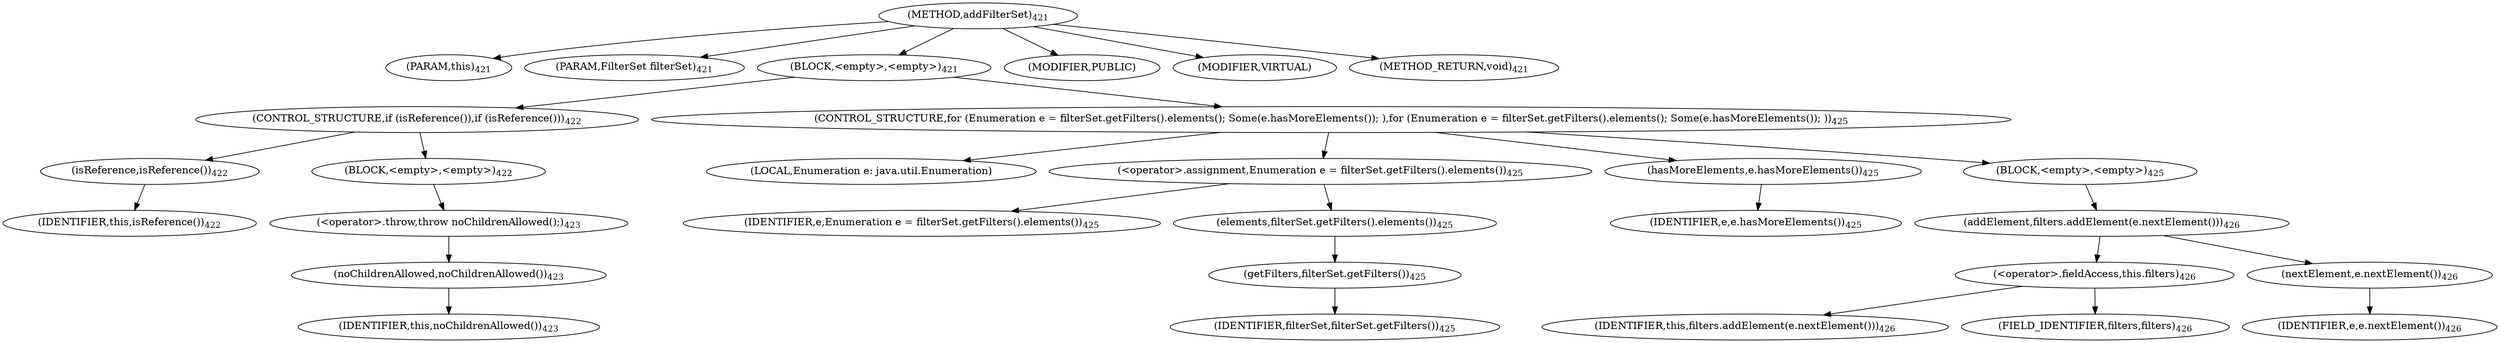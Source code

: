 digraph "addFilterSet" {  
"795" [label = <(METHOD,addFilterSet)<SUB>421</SUB>> ]
"98" [label = <(PARAM,this)<SUB>421</SUB>> ]
"796" [label = <(PARAM,FilterSet filterSet)<SUB>421</SUB>> ]
"797" [label = <(BLOCK,&lt;empty&gt;,&lt;empty&gt;)<SUB>421</SUB>> ]
"798" [label = <(CONTROL_STRUCTURE,if (isReference()),if (isReference()))<SUB>422</SUB>> ]
"799" [label = <(isReference,isReference())<SUB>422</SUB>> ]
"97" [label = <(IDENTIFIER,this,isReference())<SUB>422</SUB>> ]
"800" [label = <(BLOCK,&lt;empty&gt;,&lt;empty&gt;)<SUB>422</SUB>> ]
"801" [label = <(&lt;operator&gt;.throw,throw noChildrenAllowed();)<SUB>423</SUB>> ]
"802" [label = <(noChildrenAllowed,noChildrenAllowed())<SUB>423</SUB>> ]
"99" [label = <(IDENTIFIER,this,noChildrenAllowed())<SUB>423</SUB>> ]
"803" [label = <(CONTROL_STRUCTURE,for (Enumeration e = filterSet.getFilters().elements(); Some(e.hasMoreElements()); ),for (Enumeration e = filterSet.getFilters().elements(); Some(e.hasMoreElements()); ))<SUB>425</SUB>> ]
"804" [label = <(LOCAL,Enumeration e: java.util.Enumeration)> ]
"805" [label = <(&lt;operator&gt;.assignment,Enumeration e = filterSet.getFilters().elements())<SUB>425</SUB>> ]
"806" [label = <(IDENTIFIER,e,Enumeration e = filterSet.getFilters().elements())<SUB>425</SUB>> ]
"807" [label = <(elements,filterSet.getFilters().elements())<SUB>425</SUB>> ]
"808" [label = <(getFilters,filterSet.getFilters())<SUB>425</SUB>> ]
"809" [label = <(IDENTIFIER,filterSet,filterSet.getFilters())<SUB>425</SUB>> ]
"810" [label = <(hasMoreElements,e.hasMoreElements())<SUB>425</SUB>> ]
"811" [label = <(IDENTIFIER,e,e.hasMoreElements())<SUB>425</SUB>> ]
"812" [label = <(BLOCK,&lt;empty&gt;,&lt;empty&gt;)<SUB>425</SUB>> ]
"813" [label = <(addElement,filters.addElement(e.nextElement()))<SUB>426</SUB>> ]
"814" [label = <(&lt;operator&gt;.fieldAccess,this.filters)<SUB>426</SUB>> ]
"815" [label = <(IDENTIFIER,this,filters.addElement(e.nextElement()))<SUB>426</SUB>> ]
"816" [label = <(FIELD_IDENTIFIER,filters,filters)<SUB>426</SUB>> ]
"817" [label = <(nextElement,e.nextElement())<SUB>426</SUB>> ]
"818" [label = <(IDENTIFIER,e,e.nextElement())<SUB>426</SUB>> ]
"819" [label = <(MODIFIER,PUBLIC)> ]
"820" [label = <(MODIFIER,VIRTUAL)> ]
"821" [label = <(METHOD_RETURN,void)<SUB>421</SUB>> ]
  "795" -> "98" 
  "795" -> "796" 
  "795" -> "797" 
  "795" -> "819" 
  "795" -> "820" 
  "795" -> "821" 
  "797" -> "798" 
  "797" -> "803" 
  "798" -> "799" 
  "798" -> "800" 
  "799" -> "97" 
  "800" -> "801" 
  "801" -> "802" 
  "802" -> "99" 
  "803" -> "804" 
  "803" -> "805" 
  "803" -> "810" 
  "803" -> "812" 
  "805" -> "806" 
  "805" -> "807" 
  "807" -> "808" 
  "808" -> "809" 
  "810" -> "811" 
  "812" -> "813" 
  "813" -> "814" 
  "813" -> "817" 
  "814" -> "815" 
  "814" -> "816" 
  "817" -> "818" 
}
